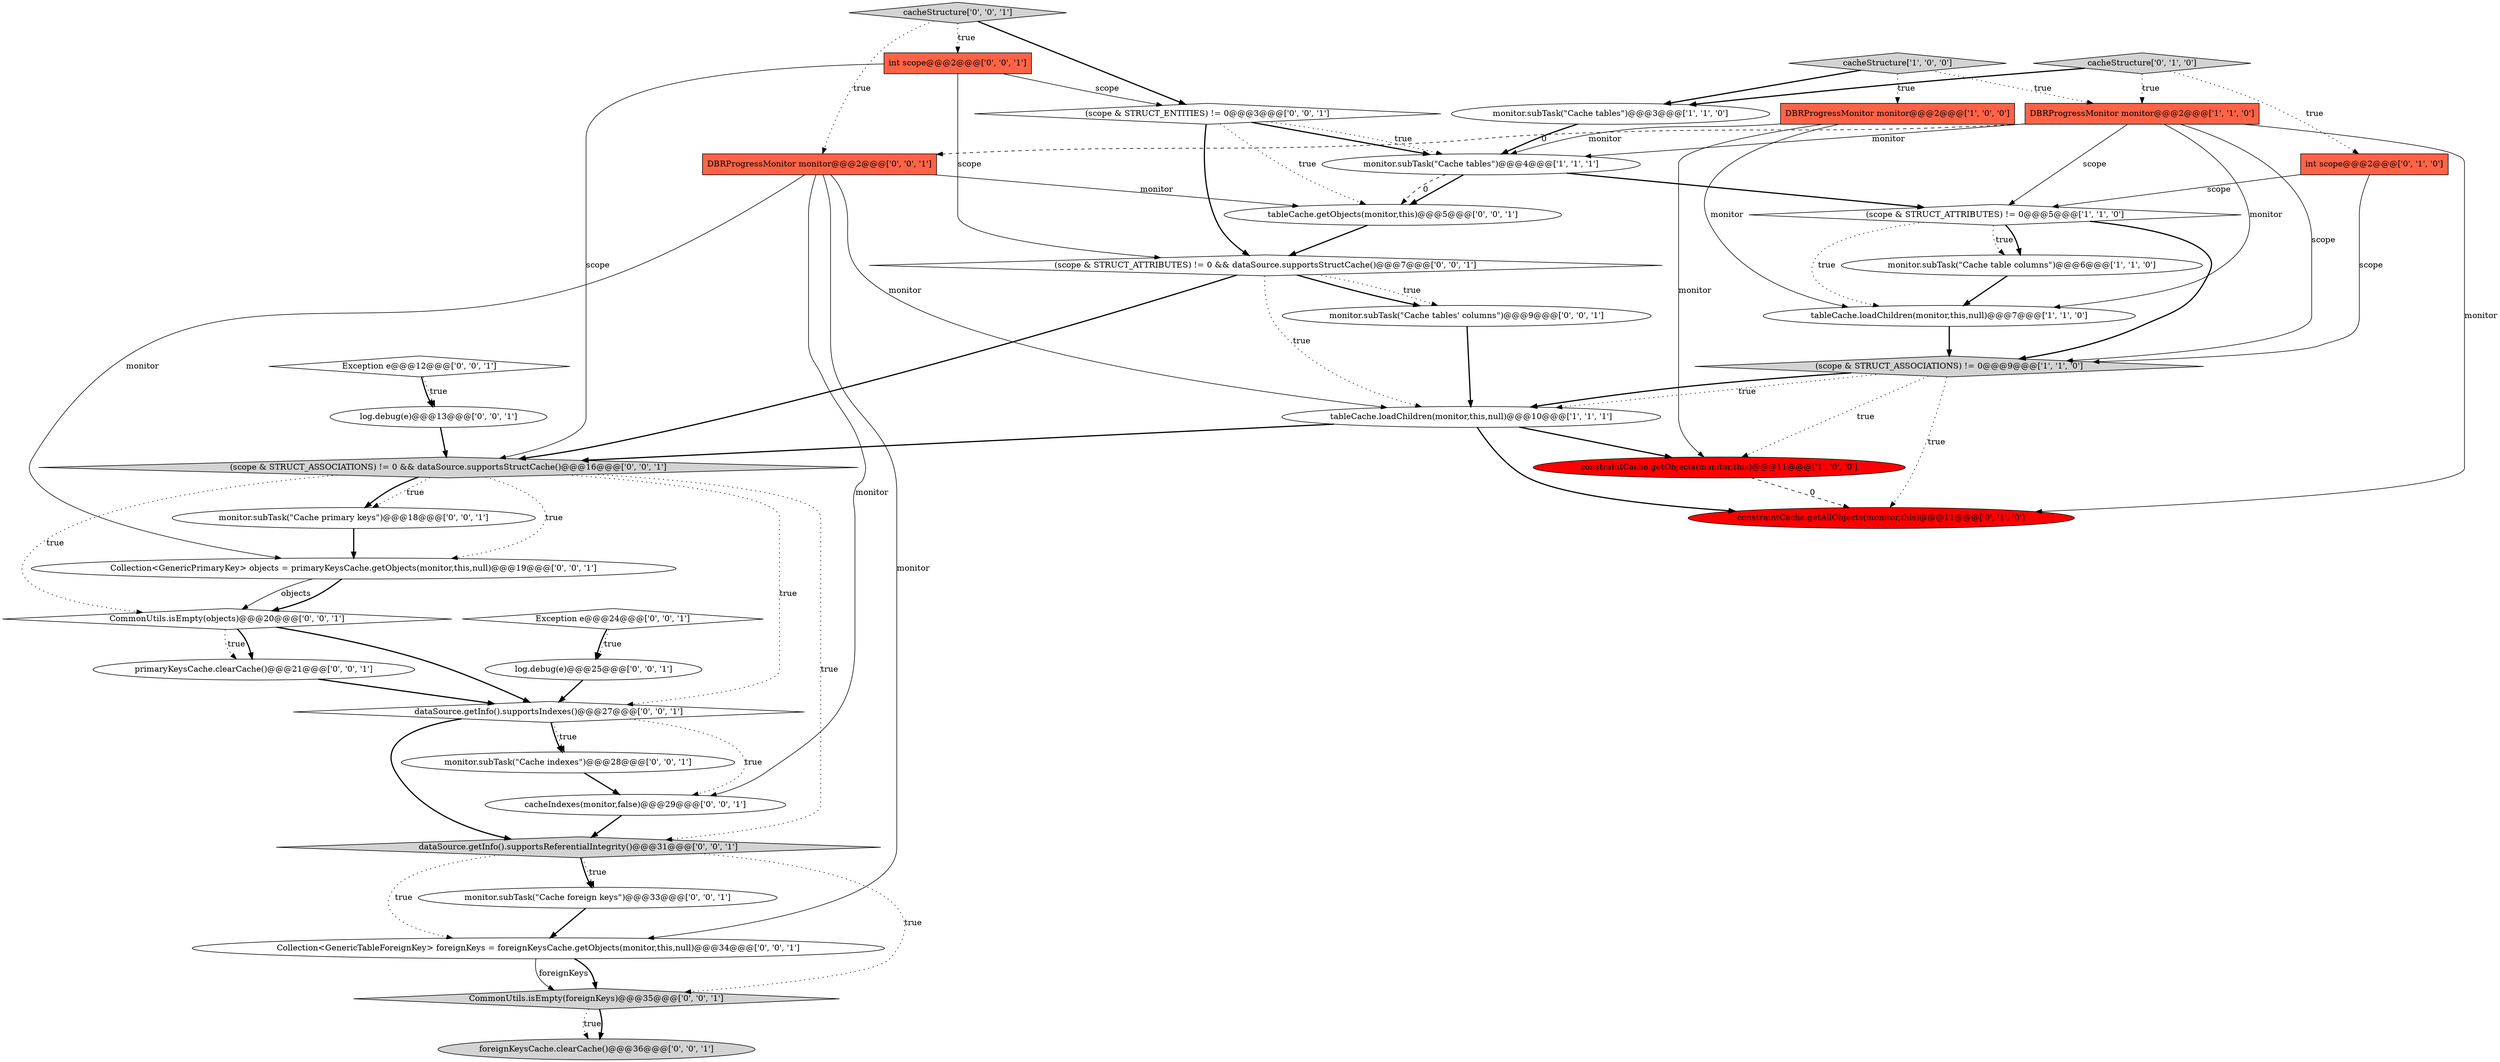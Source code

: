digraph {
26 [style = filled, label = "dataSource.getInfo().supportsReferentialIntegrity()@@@31@@@['0', '0', '1']", fillcolor = lightgray, shape = diamond image = "AAA0AAABBB3BBB"];
33 [style = filled, label = "CommonUtils.isEmpty(foreignKeys)@@@35@@@['0', '0', '1']", fillcolor = lightgray, shape = diamond image = "AAA0AAABBB3BBB"];
20 [style = filled, label = "(scope & STRUCT_ENTITIES) != 0@@@3@@@['0', '0', '1']", fillcolor = white, shape = diamond image = "AAA0AAABBB3BBB"];
37 [style = filled, label = "monitor.subTask(\"Cache tables' columns\")@@@9@@@['0', '0', '1']", fillcolor = white, shape = ellipse image = "AAA0AAABBB3BBB"];
24 [style = filled, label = "dataSource.getInfo().supportsIndexes()@@@27@@@['0', '0', '1']", fillcolor = white, shape = diamond image = "AAA0AAABBB3BBB"];
9 [style = filled, label = "monitor.subTask(\"Cache table columns\")@@@6@@@['1', '1', '0']", fillcolor = white, shape = ellipse image = "AAA0AAABBB1BBB"];
15 [style = filled, label = "monitor.subTask(\"Cache indexes\")@@@28@@@['0', '0', '1']", fillcolor = white, shape = ellipse image = "AAA0AAABBB3BBB"];
16 [style = filled, label = "Collection<GenericPrimaryKey> objects = primaryKeysCache.getObjects(monitor,this,null)@@@19@@@['0', '0', '1']", fillcolor = white, shape = ellipse image = "AAA0AAABBB3BBB"];
11 [style = filled, label = "int scope@@@2@@@['0', '1', '0']", fillcolor = tomato, shape = box image = "AAA0AAABBB2BBB"];
25 [style = filled, label = "cacheIndexes(monitor,false)@@@29@@@['0', '0', '1']", fillcolor = white, shape = ellipse image = "AAA0AAABBB3BBB"];
32 [style = filled, label = "log.debug(e)@@@13@@@['0', '0', '1']", fillcolor = white, shape = ellipse image = "AAA0AAABBB3BBB"];
5 [style = filled, label = "(scope & STRUCT_ASSOCIATIONS) != 0@@@9@@@['1', '1', '0']", fillcolor = lightgray, shape = diamond image = "AAA0AAABBB1BBB"];
35 [style = filled, label = "Exception e@@@12@@@['0', '0', '1']", fillcolor = white, shape = diamond image = "AAA0AAABBB3BBB"];
27 [style = filled, label = "(scope & STRUCT_ASSOCIATIONS) != 0 && dataSource.supportsStructCache()@@@16@@@['0', '0', '1']", fillcolor = lightgray, shape = diamond image = "AAA0AAABBB3BBB"];
2 [style = filled, label = "constraintCache.getObjects(monitor,this)@@@11@@@['1', '0', '0']", fillcolor = red, shape = ellipse image = "AAA1AAABBB1BBB"];
4 [style = filled, label = "DBRProgressMonitor monitor@@@2@@@['1', '1', '0']", fillcolor = tomato, shape = box image = "AAA0AAABBB1BBB"];
12 [style = filled, label = "constraintCache.getAllObjects(monitor,this)@@@11@@@['0', '1', '0']", fillcolor = red, shape = ellipse image = "AAA1AAABBB2BBB"];
30 [style = filled, label = "(scope & STRUCT_ATTRIBUTES) != 0 && dataSource.supportsStructCache()@@@7@@@['0', '0', '1']", fillcolor = white, shape = diamond image = "AAA0AAABBB3BBB"];
29 [style = filled, label = "CommonUtils.isEmpty(objects)@@@20@@@['0', '0', '1']", fillcolor = white, shape = diamond image = "AAA0AAABBB3BBB"];
13 [style = filled, label = "cacheStructure['0', '1', '0']", fillcolor = lightgray, shape = diamond image = "AAA0AAABBB2BBB"];
10 [style = filled, label = "cacheStructure['1', '0', '0']", fillcolor = lightgray, shape = diamond image = "AAA0AAABBB1BBB"];
7 [style = filled, label = "monitor.subTask(\"Cache tables\")@@@4@@@['1', '1', '1']", fillcolor = white, shape = ellipse image = "AAA0AAABBB1BBB"];
6 [style = filled, label = "tableCache.loadChildren(monitor,this,null)@@@10@@@['1', '1', '1']", fillcolor = white, shape = ellipse image = "AAA0AAABBB1BBB"];
19 [style = filled, label = "cacheStructure['0', '0', '1']", fillcolor = lightgray, shape = diamond image = "AAA0AAABBB3BBB"];
0 [style = filled, label = "DBRProgressMonitor monitor@@@2@@@['1', '0', '0']", fillcolor = tomato, shape = box image = "AAA0AAABBB1BBB"];
1 [style = filled, label = "monitor.subTask(\"Cache tables\")@@@3@@@['1', '1', '0']", fillcolor = white, shape = ellipse image = "AAA0AAABBB1BBB"];
23 [style = filled, label = "primaryKeysCache.clearCache()@@@21@@@['0', '0', '1']", fillcolor = white, shape = ellipse image = "AAA0AAABBB3BBB"];
18 [style = filled, label = "Collection<GenericTableForeignKey> foreignKeys = foreignKeysCache.getObjects(monitor,this,null)@@@34@@@['0', '0', '1']", fillcolor = white, shape = ellipse image = "AAA0AAABBB3BBB"];
14 [style = filled, label = "monitor.subTask(\"Cache primary keys\")@@@18@@@['0', '0', '1']", fillcolor = white, shape = ellipse image = "AAA0AAABBB3BBB"];
8 [style = filled, label = "tableCache.loadChildren(monitor,this,null)@@@7@@@['1', '1', '0']", fillcolor = white, shape = ellipse image = "AAA0AAABBB1BBB"];
3 [style = filled, label = "(scope & STRUCT_ATTRIBUTES) != 0@@@5@@@['1', '1', '0']", fillcolor = white, shape = diamond image = "AAA0AAABBB1BBB"];
34 [style = filled, label = "foreignKeysCache.clearCache()@@@36@@@['0', '0', '1']", fillcolor = lightgray, shape = ellipse image = "AAA0AAABBB3BBB"];
28 [style = filled, label = "monitor.subTask(\"Cache foreign keys\")@@@33@@@['0', '0', '1']", fillcolor = white, shape = ellipse image = "AAA0AAABBB3BBB"];
17 [style = filled, label = "log.debug(e)@@@25@@@['0', '0', '1']", fillcolor = white, shape = ellipse image = "AAA0AAABBB3BBB"];
21 [style = filled, label = "int scope@@@2@@@['0', '0', '1']", fillcolor = tomato, shape = box image = "AAA0AAABBB3BBB"];
36 [style = filled, label = "Exception e@@@24@@@['0', '0', '1']", fillcolor = white, shape = diamond image = "AAA0AAABBB3BBB"];
22 [style = filled, label = "DBRProgressMonitor monitor@@@2@@@['0', '0', '1']", fillcolor = tomato, shape = box image = "AAA0AAABBB3BBB"];
31 [style = filled, label = "tableCache.getObjects(monitor,this)@@@5@@@['0', '0', '1']", fillcolor = white, shape = ellipse image = "AAA0AAABBB3BBB"];
22->25 [style = solid, label="monitor"];
27->14 [style = dotted, label="true"];
24->25 [style = dotted, label="true"];
15->25 [style = bold, label=""];
22->31 [style = solid, label="monitor"];
22->6 [style = solid, label="monitor"];
21->30 [style = solid, label="scope"];
29->23 [style = dotted, label="true"];
7->31 [style = bold, label=""];
5->12 [style = dotted, label="true"];
4->8 [style = solid, label="monitor"];
0->8 [style = solid, label="monitor"];
16->29 [style = solid, label="objects"];
13->1 [style = bold, label=""];
22->18 [style = solid, label="monitor"];
18->33 [style = solid, label="foreignKeys"];
2->12 [style = dashed, label="0"];
3->5 [style = bold, label=""];
11->5 [style = solid, label="scope"];
20->31 [style = dotted, label="true"];
26->28 [style = dotted, label="true"];
31->30 [style = bold, label=""];
36->17 [style = bold, label=""];
26->28 [style = bold, label=""];
10->4 [style = dotted, label="true"];
13->4 [style = dotted, label="true"];
14->16 [style = bold, label=""];
28->18 [style = bold, label=""];
19->20 [style = bold, label=""];
16->29 [style = bold, label=""];
30->27 [style = bold, label=""];
30->6 [style = dotted, label="true"];
5->6 [style = dotted, label="true"];
19->21 [style = dotted, label="true"];
27->24 [style = dotted, label="true"];
29->23 [style = bold, label=""];
4->5 [style = solid, label="scope"];
4->22 [style = dashed, label="0"];
9->8 [style = bold, label=""];
22->16 [style = solid, label="monitor"];
6->2 [style = bold, label=""];
5->6 [style = bold, label=""];
27->29 [style = dotted, label="true"];
11->3 [style = solid, label="scope"];
4->3 [style = solid, label="scope"];
25->26 [style = bold, label=""];
19->22 [style = dotted, label="true"];
10->0 [style = dotted, label="true"];
26->18 [style = dotted, label="true"];
20->7 [style = bold, label=""];
10->1 [style = bold, label=""];
4->7 [style = solid, label="monitor"];
26->33 [style = dotted, label="true"];
7->31 [style = dashed, label="0"];
27->14 [style = bold, label=""];
4->12 [style = solid, label="monitor"];
18->33 [style = bold, label=""];
35->32 [style = bold, label=""];
32->27 [style = bold, label=""];
3->9 [style = dotted, label="true"];
20->7 [style = dotted, label="true"];
1->7 [style = bold, label=""];
3->9 [style = bold, label=""];
6->27 [style = bold, label=""];
24->26 [style = bold, label=""];
13->11 [style = dotted, label="true"];
30->37 [style = dotted, label="true"];
5->2 [style = dotted, label="true"];
24->15 [style = bold, label=""];
27->16 [style = dotted, label="true"];
0->2 [style = solid, label="monitor"];
6->12 [style = bold, label=""];
27->26 [style = dotted, label="true"];
33->34 [style = dotted, label="true"];
30->37 [style = bold, label=""];
37->6 [style = bold, label=""];
21->27 [style = solid, label="scope"];
7->3 [style = bold, label=""];
23->24 [style = bold, label=""];
17->24 [style = bold, label=""];
0->7 [style = solid, label="monitor"];
8->5 [style = bold, label=""];
36->17 [style = dotted, label="true"];
24->15 [style = dotted, label="true"];
21->20 [style = solid, label="scope"];
20->30 [style = bold, label=""];
29->24 [style = bold, label=""];
3->8 [style = dotted, label="true"];
33->34 [style = bold, label=""];
35->32 [style = dotted, label="true"];
}
